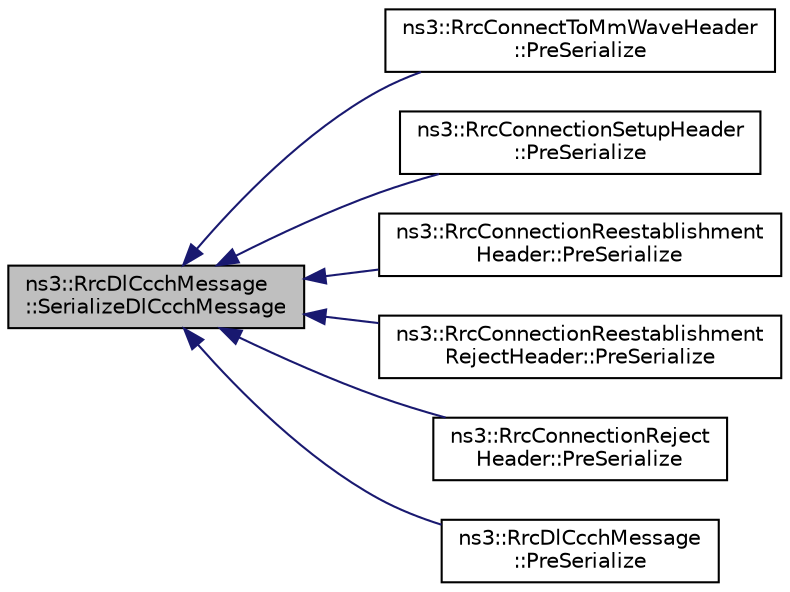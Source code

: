 digraph "ns3::RrcDlCcchMessage::SerializeDlCcchMessage"
{
  edge [fontname="Helvetica",fontsize="10",labelfontname="Helvetica",labelfontsize="10"];
  node [fontname="Helvetica",fontsize="10",shape=record];
  rankdir="LR";
  Node1 [label="ns3::RrcDlCcchMessage\l::SerializeDlCcchMessage",height=0.2,width=0.4,color="black", fillcolor="grey75", style="filled", fontcolor="black"];
  Node1 -> Node2 [dir="back",color="midnightblue",fontsize="10",style="solid"];
  Node2 [label="ns3::RrcConnectToMmWaveHeader\l::PreSerialize",height=0.2,width=0.4,color="black", fillcolor="white", style="filled",URL="$da/dfb/classns3_1_1RrcConnectToMmWaveHeader.html#ab294a2afebe8f3306b801dc57d4fd616"];
  Node1 -> Node3 [dir="back",color="midnightblue",fontsize="10",style="solid"];
  Node3 [label="ns3::RrcConnectionSetupHeader\l::PreSerialize",height=0.2,width=0.4,color="black", fillcolor="white", style="filled",URL="$d3/d9d/classns3_1_1RrcConnectionSetupHeader.html#ad123f10ef13f2bcdb05e66f4ba157fd7"];
  Node1 -> Node4 [dir="back",color="midnightblue",fontsize="10",style="solid"];
  Node4 [label="ns3::RrcConnectionReestablishment\lHeader::PreSerialize",height=0.2,width=0.4,color="black", fillcolor="white", style="filled",URL="$d9/dc3/classns3_1_1RrcConnectionReestablishmentHeader.html#a4432a5341e51b7807c2044cd680ecc03"];
  Node1 -> Node5 [dir="back",color="midnightblue",fontsize="10",style="solid"];
  Node5 [label="ns3::RrcConnectionReestablishment\lRejectHeader::PreSerialize",height=0.2,width=0.4,color="black", fillcolor="white", style="filled",URL="$d2/d82/classns3_1_1RrcConnectionReestablishmentRejectHeader.html#ab96aa4da7d49f520b0278234b33ffbab"];
  Node1 -> Node6 [dir="back",color="midnightblue",fontsize="10",style="solid"];
  Node6 [label="ns3::RrcConnectionReject\lHeader::PreSerialize",height=0.2,width=0.4,color="black", fillcolor="white", style="filled",URL="$d8/d66/classns3_1_1RrcConnectionRejectHeader.html#af4fcf7ad47cb6281f824dc44691c6a29"];
  Node1 -> Node7 [dir="back",color="midnightblue",fontsize="10",style="solid"];
  Node7 [label="ns3::RrcDlCcchMessage\l::PreSerialize",height=0.2,width=0.4,color="black", fillcolor="white", style="filled",URL="$df/d87/classns3_1_1RrcDlCcchMessage.html#a51efa4b8f9fe4c4078f771029793a369"];
}
